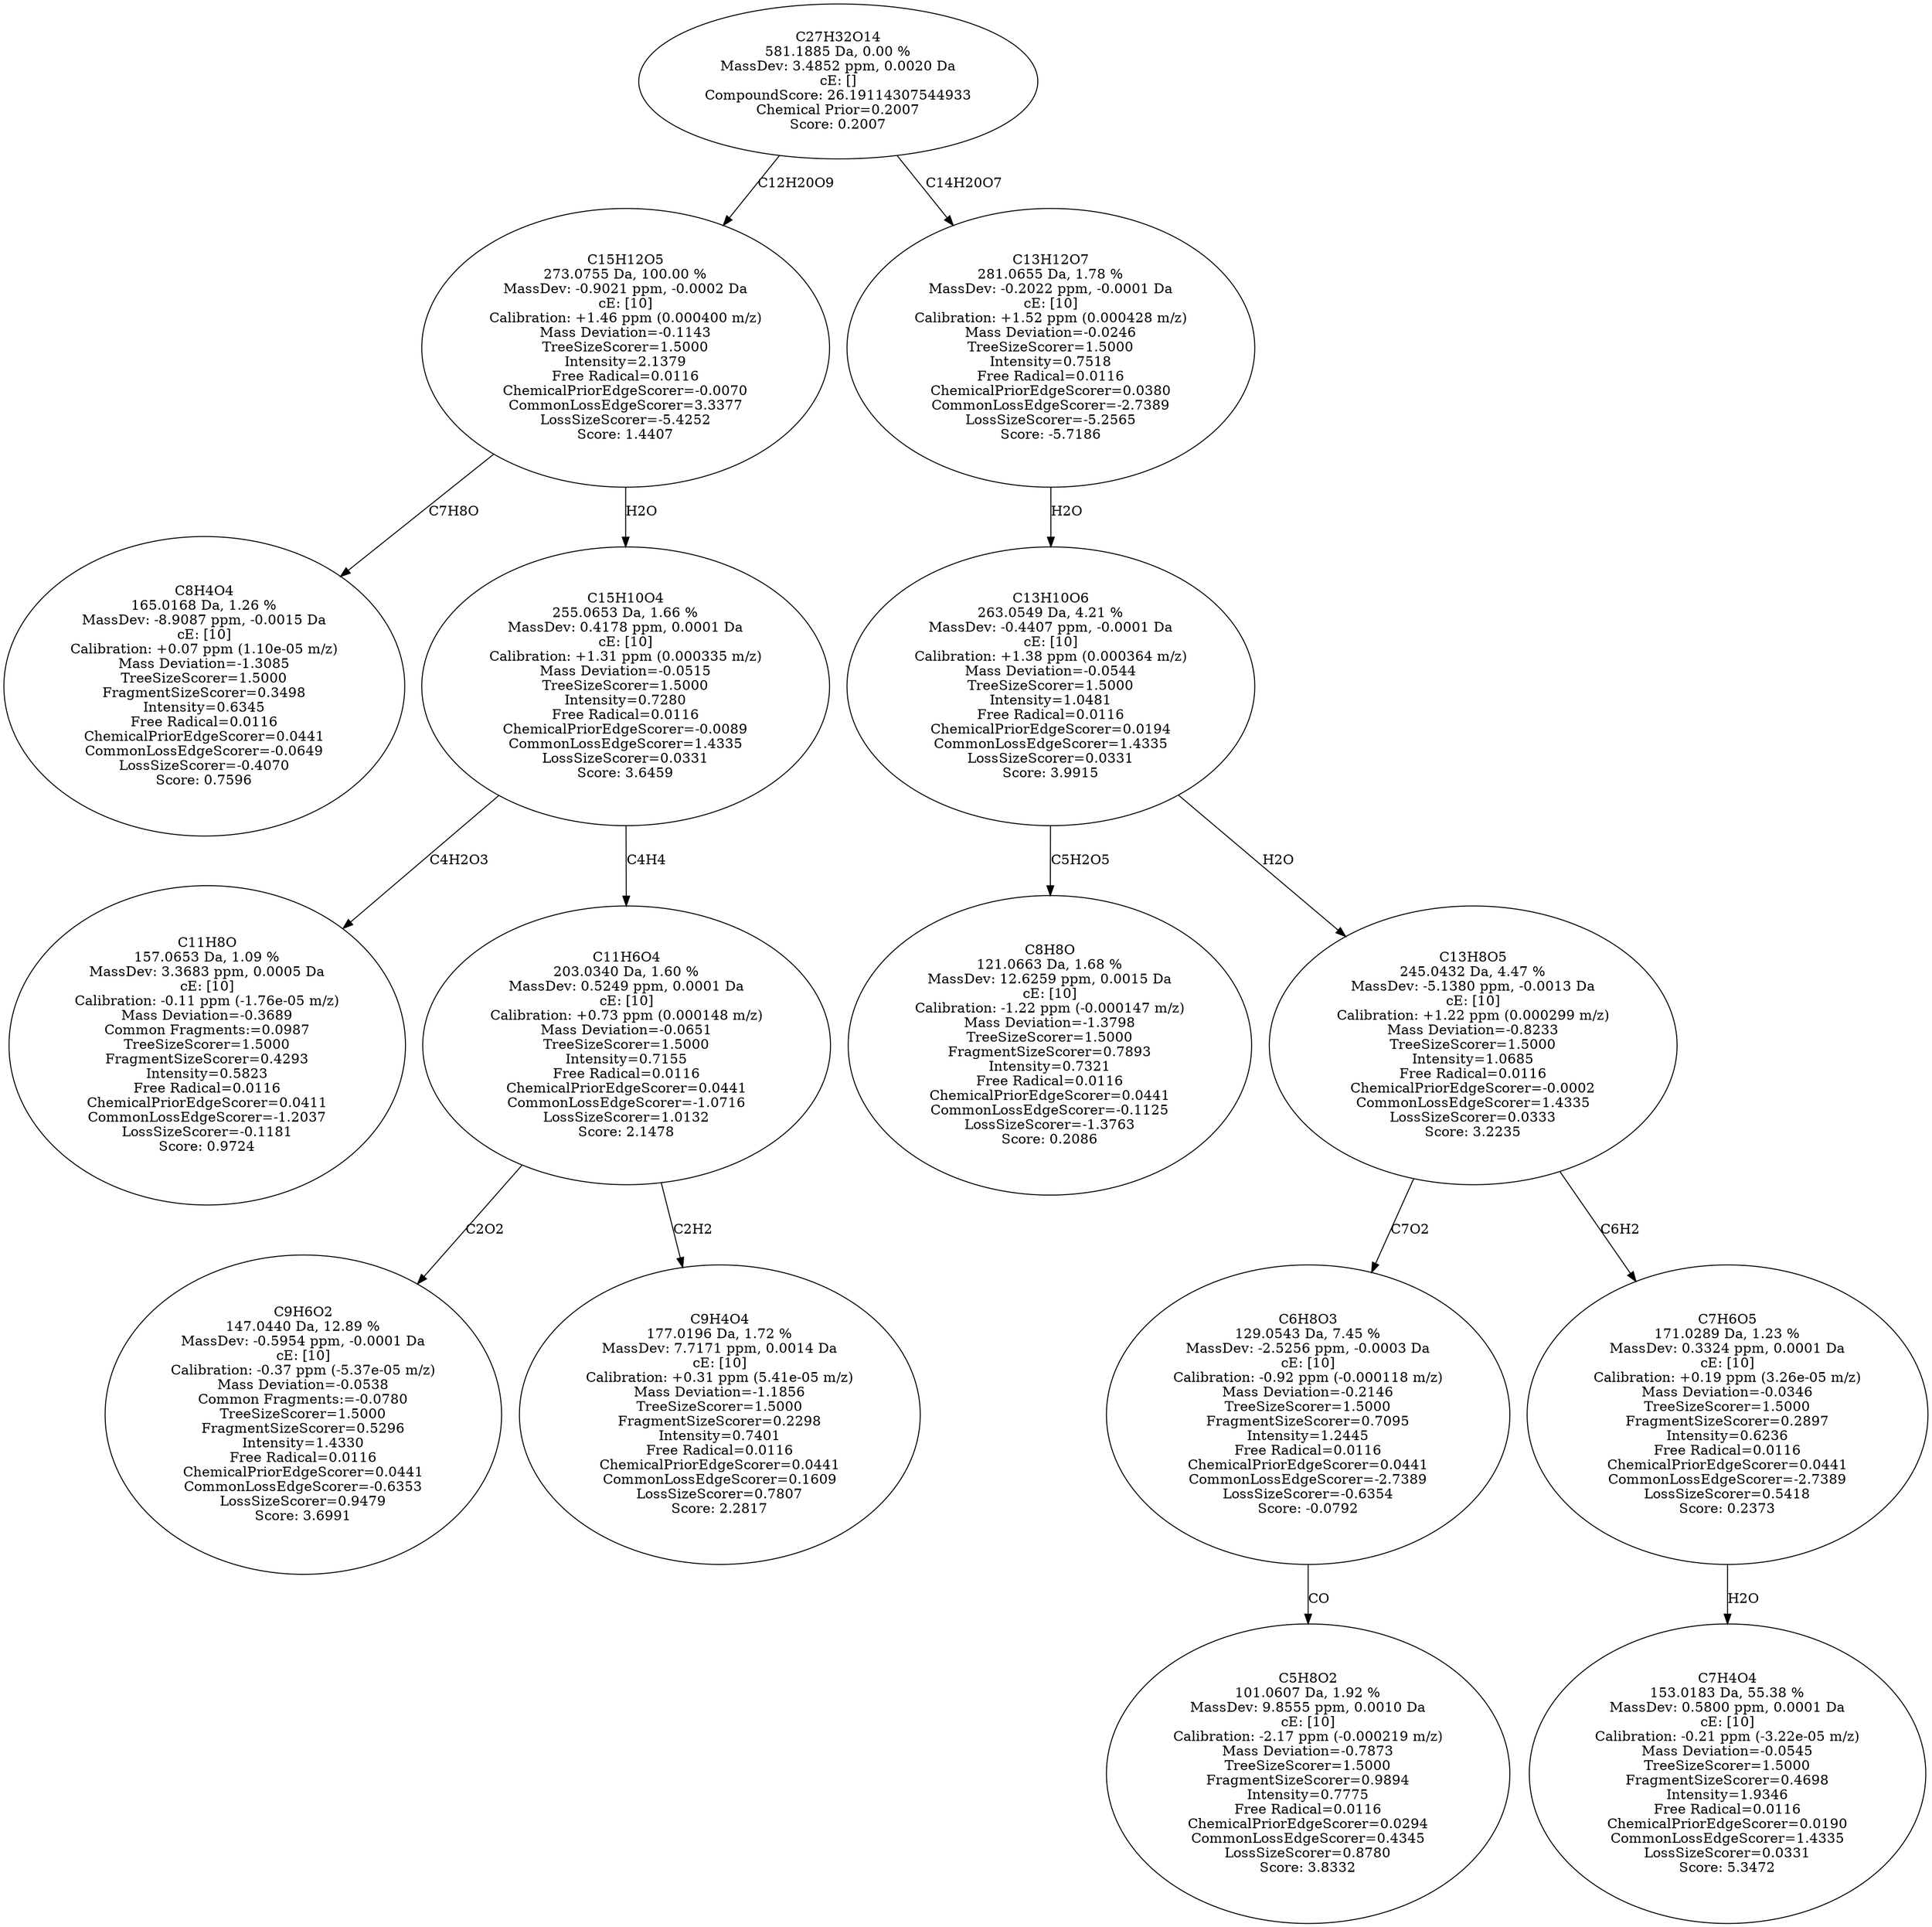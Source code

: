strict digraph {
v1 [label="C8H4O4\n165.0168 Da, 1.26 %\nMassDev: -8.9087 ppm, -0.0015 Da\ncE: [10]\nCalibration: +0.07 ppm (1.10e-05 m/z)\nMass Deviation=-1.3085\nTreeSizeScorer=1.5000\nFragmentSizeScorer=0.3498\nIntensity=0.6345\nFree Radical=0.0116\nChemicalPriorEdgeScorer=0.0441\nCommonLossEdgeScorer=-0.0649\nLossSizeScorer=-0.4070\nScore: 0.7596"];
v2 [label="C11H8O\n157.0653 Da, 1.09 %\nMassDev: 3.3683 ppm, 0.0005 Da\ncE: [10]\nCalibration: -0.11 ppm (-1.76e-05 m/z)\nMass Deviation=-0.3689\nCommon Fragments:=0.0987\nTreeSizeScorer=1.5000\nFragmentSizeScorer=0.4293\nIntensity=0.5823\nFree Radical=0.0116\nChemicalPriorEdgeScorer=0.0411\nCommonLossEdgeScorer=-1.2037\nLossSizeScorer=-0.1181\nScore: 0.9724"];
v3 [label="C9H6O2\n147.0440 Da, 12.89 %\nMassDev: -0.5954 ppm, -0.0001 Da\ncE: [10]\nCalibration: -0.37 ppm (-5.37e-05 m/z)\nMass Deviation=-0.0538\nCommon Fragments:=-0.0780\nTreeSizeScorer=1.5000\nFragmentSizeScorer=0.5296\nIntensity=1.4330\nFree Radical=0.0116\nChemicalPriorEdgeScorer=0.0441\nCommonLossEdgeScorer=-0.6353\nLossSizeScorer=0.9479\nScore: 3.6991"];
v4 [label="C9H4O4\n177.0196 Da, 1.72 %\nMassDev: 7.7171 ppm, 0.0014 Da\ncE: [10]\nCalibration: +0.31 ppm (5.41e-05 m/z)\nMass Deviation=-1.1856\nTreeSizeScorer=1.5000\nFragmentSizeScorer=0.2298\nIntensity=0.7401\nFree Radical=0.0116\nChemicalPriorEdgeScorer=0.0441\nCommonLossEdgeScorer=0.1609\nLossSizeScorer=0.7807\nScore: 2.2817"];
v5 [label="C11H6O4\n203.0340 Da, 1.60 %\nMassDev: 0.5249 ppm, 0.0001 Da\ncE: [10]\nCalibration: +0.73 ppm (0.000148 m/z)\nMass Deviation=-0.0651\nTreeSizeScorer=1.5000\nIntensity=0.7155\nFree Radical=0.0116\nChemicalPriorEdgeScorer=0.0441\nCommonLossEdgeScorer=-1.0716\nLossSizeScorer=1.0132\nScore: 2.1478"];
v6 [label="C15H10O4\n255.0653 Da, 1.66 %\nMassDev: 0.4178 ppm, 0.0001 Da\ncE: [10]\nCalibration: +1.31 ppm (0.000335 m/z)\nMass Deviation=-0.0515\nTreeSizeScorer=1.5000\nIntensity=0.7280\nFree Radical=0.0116\nChemicalPriorEdgeScorer=-0.0089\nCommonLossEdgeScorer=1.4335\nLossSizeScorer=0.0331\nScore: 3.6459"];
v7 [label="C15H12O5\n273.0755 Da, 100.00 %\nMassDev: -0.9021 ppm, -0.0002 Da\ncE: [10]\nCalibration: +1.46 ppm (0.000400 m/z)\nMass Deviation=-0.1143\nTreeSizeScorer=1.5000\nIntensity=2.1379\nFree Radical=0.0116\nChemicalPriorEdgeScorer=-0.0070\nCommonLossEdgeScorer=3.3377\nLossSizeScorer=-5.4252\nScore: 1.4407"];
v8 [label="C8H8O\n121.0663 Da, 1.68 %\nMassDev: 12.6259 ppm, 0.0015 Da\ncE: [10]\nCalibration: -1.22 ppm (-0.000147 m/z)\nMass Deviation=-1.3798\nTreeSizeScorer=1.5000\nFragmentSizeScorer=0.7893\nIntensity=0.7321\nFree Radical=0.0116\nChemicalPriorEdgeScorer=0.0441\nCommonLossEdgeScorer=-0.1125\nLossSizeScorer=-1.3763\nScore: 0.2086"];
v9 [label="C5H8O2\n101.0607 Da, 1.92 %\nMassDev: 9.8555 ppm, 0.0010 Da\ncE: [10]\nCalibration: -2.17 ppm (-0.000219 m/z)\nMass Deviation=-0.7873\nTreeSizeScorer=1.5000\nFragmentSizeScorer=0.9894\nIntensity=0.7775\nFree Radical=0.0116\nChemicalPriorEdgeScorer=0.0294\nCommonLossEdgeScorer=0.4345\nLossSizeScorer=0.8780\nScore: 3.8332"];
v10 [label="C6H8O3\n129.0543 Da, 7.45 %\nMassDev: -2.5256 ppm, -0.0003 Da\ncE: [10]\nCalibration: -0.92 ppm (-0.000118 m/z)\nMass Deviation=-0.2146\nTreeSizeScorer=1.5000\nFragmentSizeScorer=0.7095\nIntensity=1.2445\nFree Radical=0.0116\nChemicalPriorEdgeScorer=0.0441\nCommonLossEdgeScorer=-2.7389\nLossSizeScorer=-0.6354\nScore: -0.0792"];
v11 [label="C7H4O4\n153.0183 Da, 55.38 %\nMassDev: 0.5800 ppm, 0.0001 Da\ncE: [10]\nCalibration: -0.21 ppm (-3.22e-05 m/z)\nMass Deviation=-0.0545\nTreeSizeScorer=1.5000\nFragmentSizeScorer=0.4698\nIntensity=1.9346\nFree Radical=0.0116\nChemicalPriorEdgeScorer=0.0190\nCommonLossEdgeScorer=1.4335\nLossSizeScorer=0.0331\nScore: 5.3472"];
v12 [label="C7H6O5\n171.0289 Da, 1.23 %\nMassDev: 0.3324 ppm, 0.0001 Da\ncE: [10]\nCalibration: +0.19 ppm (3.26e-05 m/z)\nMass Deviation=-0.0346\nTreeSizeScorer=1.5000\nFragmentSizeScorer=0.2897\nIntensity=0.6236\nFree Radical=0.0116\nChemicalPriorEdgeScorer=0.0441\nCommonLossEdgeScorer=-2.7389\nLossSizeScorer=0.5418\nScore: 0.2373"];
v13 [label="C13H8O5\n245.0432 Da, 4.47 %\nMassDev: -5.1380 ppm, -0.0013 Da\ncE: [10]\nCalibration: +1.22 ppm (0.000299 m/z)\nMass Deviation=-0.8233\nTreeSizeScorer=1.5000\nIntensity=1.0685\nFree Radical=0.0116\nChemicalPriorEdgeScorer=-0.0002\nCommonLossEdgeScorer=1.4335\nLossSizeScorer=0.0333\nScore: 3.2235"];
v14 [label="C13H10O6\n263.0549 Da, 4.21 %\nMassDev: -0.4407 ppm, -0.0001 Da\ncE: [10]\nCalibration: +1.38 ppm (0.000364 m/z)\nMass Deviation=-0.0544\nTreeSizeScorer=1.5000\nIntensity=1.0481\nFree Radical=0.0116\nChemicalPriorEdgeScorer=0.0194\nCommonLossEdgeScorer=1.4335\nLossSizeScorer=0.0331\nScore: 3.9915"];
v15 [label="C13H12O7\n281.0655 Da, 1.78 %\nMassDev: -0.2022 ppm, -0.0001 Da\ncE: [10]\nCalibration: +1.52 ppm (0.000428 m/z)\nMass Deviation=-0.0246\nTreeSizeScorer=1.5000\nIntensity=0.7518\nFree Radical=0.0116\nChemicalPriorEdgeScorer=0.0380\nCommonLossEdgeScorer=-2.7389\nLossSizeScorer=-5.2565\nScore: -5.7186"];
v16 [label="C27H32O14\n581.1885 Da, 0.00 %\nMassDev: 3.4852 ppm, 0.0020 Da\ncE: []\nCompoundScore: 26.19114307544933\nChemical Prior=0.2007\nScore: 0.2007"];
v7 -> v1 [label="C7H8O"];
v6 -> v2 [label="C4H2O3"];
v5 -> v3 [label="C2O2"];
v5 -> v4 [label="C2H2"];
v6 -> v5 [label="C4H4"];
v7 -> v6 [label="H2O"];
v16 -> v7 [label="C12H20O9"];
v14 -> v8 [label="C5H2O5"];
v10 -> v9 [label="CO"];
v13 -> v10 [label="C7O2"];
v12 -> v11 [label="H2O"];
v13 -> v12 [label="C6H2"];
v14 -> v13 [label="H2O"];
v15 -> v14 [label="H2O"];
v16 -> v15 [label="C14H20O7"];
}
